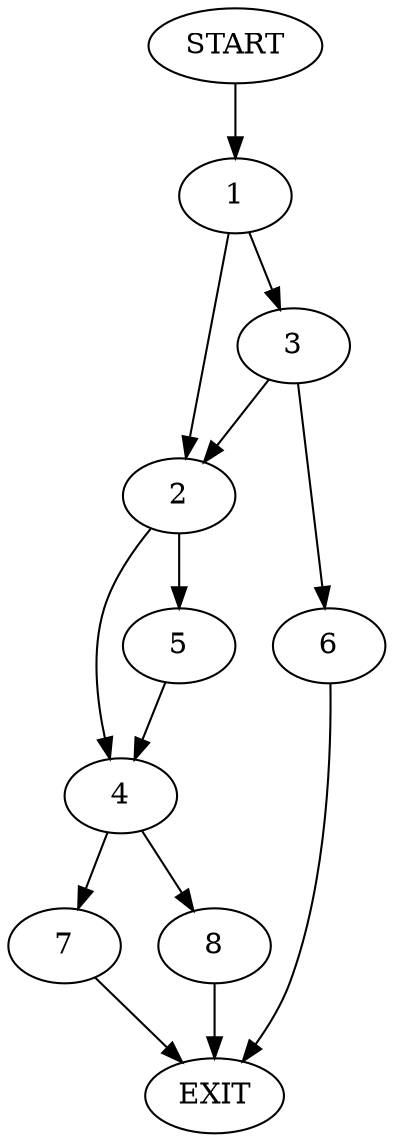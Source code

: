 digraph {
0 [label="START"]
9 [label="EXIT"]
0 -> 1
1 -> 2
1 -> 3
2 -> 4
2 -> 5
3 -> 2
3 -> 6
6 -> 9
5 -> 4
4 -> 7
4 -> 8
8 -> 9
7 -> 9
}
